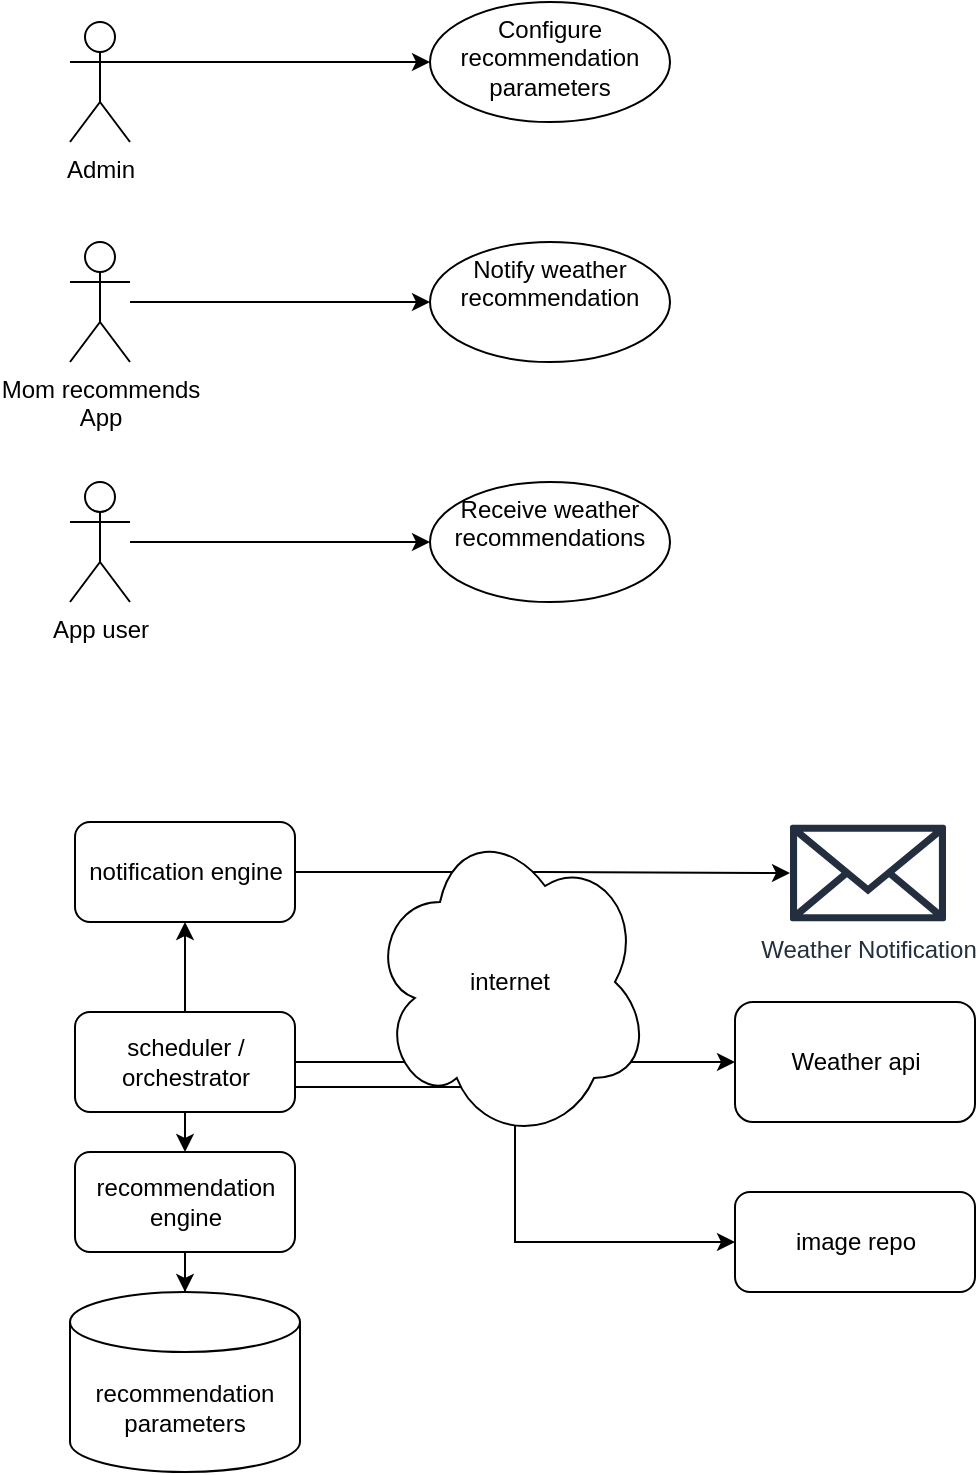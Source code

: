 <mxfile version="15.5.8" type="github">
  <diagram id="sFd8a2O6-MpDUsLX3lZi" name="Page-1">
    <mxGraphModel dx="1422" dy="762" grid="1" gridSize="10" guides="1" tooltips="1" connect="1" arrows="1" fold="1" page="1" pageScale="1" pageWidth="850" pageHeight="1100" math="0" shadow="0">
      <root>
        <mxCell id="0" />
        <mxCell id="1" parent="0" />
        <mxCell id="4tLBWfKw6hsVHIOpXlAL-27" style="edgeStyle=orthogonalEdgeStyle;rounded=0;orthogonalLoop=1;jettySize=auto;html=1;exitX=1;exitY=0.5;exitDx=0;exitDy=0;" edge="1" parent="1" source="4tLBWfKw6hsVHIOpXlAL-24" target="4tLBWfKw6hsVHIOpXlAL-26">
          <mxGeometry relative="1" as="geometry" />
        </mxCell>
        <mxCell id="4tLBWfKw6hsVHIOpXlAL-15" style="edgeStyle=orthogonalEdgeStyle;rounded=0;orthogonalLoop=1;jettySize=auto;html=1;exitX=1;exitY=0.333;exitDx=0;exitDy=0;exitPerimeter=0;entryX=0;entryY=0.5;entryDx=0;entryDy=0;" edge="1" parent="1" source="6VPgUzRO6D01RCAoHINE-1" target="6VPgUzRO6D01RCAoHINE-9">
          <mxGeometry relative="1" as="geometry" />
        </mxCell>
        <mxCell id="6VPgUzRO6D01RCAoHINE-1" value="Admin" style="shape=umlActor;verticalLabelPosition=bottom;verticalAlign=top;html=1;outlineConnect=0;" parent="1" vertex="1">
          <mxGeometry x="110" y="50" width="30" height="60" as="geometry" />
        </mxCell>
        <mxCell id="6VPgUzRO6D01RCAoHINE-9" value="Configure&lt;br&gt;recommendation parameters" style="ellipse;whiteSpace=wrap;html=1;verticalAlign=top;" parent="1" vertex="1">
          <mxGeometry x="290" y="40" width="120" height="60" as="geometry" />
        </mxCell>
        <mxCell id="4tLBWfKw6hsVHIOpXlAL-6" style="edgeStyle=orthogonalEdgeStyle;rounded=0;orthogonalLoop=1;jettySize=auto;html=1;exitX=1;exitY=0.5;exitDx=0;exitDy=0;" edge="1" parent="1" source="4tLBWfKw6hsVHIOpXlAL-1" target="4tLBWfKw6hsVHIOpXlAL-3">
          <mxGeometry relative="1" as="geometry" />
        </mxCell>
        <mxCell id="4tLBWfKw6hsVHIOpXlAL-9" style="edgeStyle=orthogonalEdgeStyle;rounded=0;orthogonalLoop=1;jettySize=auto;html=1;exitX=0.5;exitY=1;exitDx=0;exitDy=0;entryX=0.5;entryY=0;entryDx=0;entryDy=0;" edge="1" parent="1" source="4tLBWfKw6hsVHIOpXlAL-1" target="4tLBWfKw6hsVHIOpXlAL-4">
          <mxGeometry relative="1" as="geometry" />
        </mxCell>
        <mxCell id="4tLBWfKw6hsVHIOpXlAL-10" style="edgeStyle=orthogonalEdgeStyle;rounded=0;orthogonalLoop=1;jettySize=auto;html=1;exitX=1;exitY=0.75;exitDx=0;exitDy=0;entryX=0;entryY=0.5;entryDx=0;entryDy=0;" edge="1" parent="1" source="4tLBWfKw6hsVHIOpXlAL-1" target="4tLBWfKw6hsVHIOpXlAL-5">
          <mxGeometry relative="1" as="geometry" />
        </mxCell>
        <mxCell id="4tLBWfKw6hsVHIOpXlAL-25" style="edgeStyle=orthogonalEdgeStyle;rounded=0;orthogonalLoop=1;jettySize=auto;html=1;exitX=0.5;exitY=0;exitDx=0;exitDy=0;entryX=0.5;entryY=1;entryDx=0;entryDy=0;" edge="1" parent="1" source="4tLBWfKw6hsVHIOpXlAL-1" target="4tLBWfKw6hsVHIOpXlAL-24">
          <mxGeometry relative="1" as="geometry" />
        </mxCell>
        <mxCell id="4tLBWfKw6hsVHIOpXlAL-1" value="scheduler / orchestrator" style="rounded=1;whiteSpace=wrap;html=1;" vertex="1" parent="1">
          <mxGeometry x="112.5" y="545" width="110" height="50" as="geometry" />
        </mxCell>
        <mxCell id="4tLBWfKw6hsVHIOpXlAL-3" value="Weather api" style="rounded=1;whiteSpace=wrap;html=1;" vertex="1" parent="1">
          <mxGeometry x="442.5" y="540" width="120" height="60" as="geometry" />
        </mxCell>
        <mxCell id="4tLBWfKw6hsVHIOpXlAL-2" value="internet" style="ellipse;shape=cloud;whiteSpace=wrap;html=1;" vertex="1" parent="1">
          <mxGeometry x="260" y="450" width="140" height="160" as="geometry" />
        </mxCell>
        <mxCell id="4tLBWfKw6hsVHIOpXlAL-8" style="edgeStyle=orthogonalEdgeStyle;rounded=0;orthogonalLoop=1;jettySize=auto;html=1;" edge="1" parent="1" source="4tLBWfKw6hsVHIOpXlAL-4" target="4tLBWfKw6hsVHIOpXlAL-7">
          <mxGeometry relative="1" as="geometry" />
        </mxCell>
        <mxCell id="4tLBWfKw6hsVHIOpXlAL-4" value="recommendation engine" style="rounded=1;whiteSpace=wrap;html=1;" vertex="1" parent="1">
          <mxGeometry x="112.5" y="615" width="110" height="50" as="geometry" />
        </mxCell>
        <mxCell id="4tLBWfKw6hsVHIOpXlAL-5" value="image repo" style="rounded=1;whiteSpace=wrap;html=1;" vertex="1" parent="1">
          <mxGeometry x="442.5" y="635" width="120" height="50" as="geometry" />
        </mxCell>
        <mxCell id="4tLBWfKw6hsVHIOpXlAL-7" value="recommendation parameters" style="shape=cylinder3;whiteSpace=wrap;html=1;boundedLbl=1;backgroundOutline=1;size=15;" vertex="1" parent="1">
          <mxGeometry x="110" y="685" width="115" height="90" as="geometry" />
        </mxCell>
        <mxCell id="4tLBWfKw6hsVHIOpXlAL-18" value="" style="edgeStyle=orthogonalEdgeStyle;rounded=0;orthogonalLoop=1;jettySize=auto;html=1;" edge="1" parent="1" source="4tLBWfKw6hsVHIOpXlAL-16" target="4tLBWfKw6hsVHIOpXlAL-17">
          <mxGeometry relative="1" as="geometry" />
        </mxCell>
        <mxCell id="4tLBWfKw6hsVHIOpXlAL-16" value="Mom recommends&lt;br&gt;App" style="shape=umlActor;verticalLabelPosition=bottom;verticalAlign=top;html=1;outlineConnect=0;" vertex="1" parent="1">
          <mxGeometry x="110" y="160" width="30" height="60" as="geometry" />
        </mxCell>
        <mxCell id="4tLBWfKw6hsVHIOpXlAL-17" value="Notify weather recommendation" style="ellipse;whiteSpace=wrap;html=1;verticalAlign=top;" vertex="1" parent="1">
          <mxGeometry x="290" y="160" width="120" height="60" as="geometry" />
        </mxCell>
        <mxCell id="4tLBWfKw6hsVHIOpXlAL-23" value="" style="edgeStyle=orthogonalEdgeStyle;rounded=0;orthogonalLoop=1;jettySize=auto;html=1;" edge="1" parent="1" source="4tLBWfKw6hsVHIOpXlAL-19" target="4tLBWfKw6hsVHIOpXlAL-22">
          <mxGeometry relative="1" as="geometry" />
        </mxCell>
        <mxCell id="4tLBWfKw6hsVHIOpXlAL-19" value="App user" style="shape=umlActor;verticalLabelPosition=bottom;verticalAlign=top;html=1;outlineConnect=0;" vertex="1" parent="1">
          <mxGeometry x="110" y="280" width="30" height="60" as="geometry" />
        </mxCell>
        <mxCell id="4tLBWfKw6hsVHIOpXlAL-22" value="Receive weather recommendations" style="ellipse;whiteSpace=wrap;html=1;verticalAlign=top;" vertex="1" parent="1">
          <mxGeometry x="290" y="280" width="120" height="60" as="geometry" />
        </mxCell>
        <mxCell id="4tLBWfKw6hsVHIOpXlAL-24" value="notification engine" style="rounded=1;whiteSpace=wrap;html=1;" vertex="1" parent="1">
          <mxGeometry x="112.5" y="450" width="110" height="50" as="geometry" />
        </mxCell>
        <mxCell id="4tLBWfKw6hsVHIOpXlAL-26" value="Weather Notification" style="sketch=0;outlineConnect=0;fontColor=#232F3E;gradientColor=none;fillColor=#232F3E;strokeColor=none;dashed=0;verticalLabelPosition=bottom;verticalAlign=top;align=center;html=1;fontSize=12;fontStyle=0;aspect=fixed;pointerEvents=1;shape=mxgraph.aws4.email_2;" vertex="1" parent="1">
          <mxGeometry x="470" y="451" width="78" height="49" as="geometry" />
        </mxCell>
      </root>
    </mxGraphModel>
  </diagram>
</mxfile>
